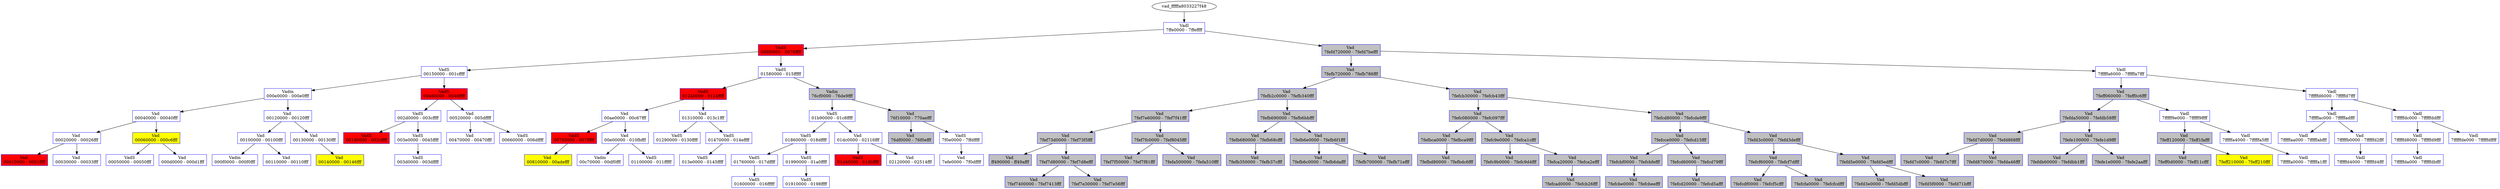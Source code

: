 /* Pid:    660 */
digraph processtree {
graph [rankdir = "TB"];
vad_fffffa8033227f48 -> vad_fffffa80340d8550
vad_fffffa80340d8550 [label = "{ Vadl\n7ffe0000 - 7ffeffff }"shape = "record" color = "blue" style = "filled" fillcolor = "white"];
vad_fffffa80340d8550 -> vad_fffffa8033666510
vad_fffffa8033666510 [label = "{ VadS\n006f0000 - 0076ffff }"shape = "record" color = "blue" style = "filled" fillcolor = "red"];
vad_fffffa8033666510 -> vad_fffffa803256cec0
vad_fffffa803256cec0 [label = "{ VadS\n00150000 - 001cffff }"shape = "record" color = "blue" style = "filled" fillcolor = "white"];
vad_fffffa803256cec0 -> vad_fffffa8033237f70
vad_fffffa8033237f70 [label = "{ Vadm\n000e0000 - 000e0fff }"shape = "record" color = "blue" style = "filled" fillcolor = "white"];
vad_fffffa8033237f70 -> vad_fffffa803314a890
vad_fffffa803314a890 [label = "{ Vad \n00040000 - 00040fff }"shape = "record" color = "blue" style = "filled" fillcolor = "white"];
vad_fffffa803314a890 -> vad_fffffa8033237940
vad_fffffa8033237940 [label = "{ Vad \n00020000 - 00026fff }"shape = "record" color = "blue" style = "filled" fillcolor = "white"];
vad_fffffa8033237940 -> vad_fffffa80331e6e20
vad_fffffa80331e6e20 [label = "{ Vad \n00010000 - 0001ffff }"shape = "record" color = "blue" style = "filled" fillcolor = "red"];
vad_fffffa8033237940 -> vad_fffffa803321fd70
vad_fffffa803321fd70 [label = "{ Vad \n00030000 - 00033fff }"shape = "record" color = "blue" style = "filled" fillcolor = "white"];
vad_fffffa803314a890 -> vad_fffffa80331e62f0
vad_fffffa80331e62f0 [label = "{ Vad \n00060000 - 000c6fff }"shape = "record" color = "blue" style = "filled" fillcolor = "yellow"];
vad_fffffa80331e62f0 -> vad_fffffa80331b11f0
vad_fffffa80331b11f0 [label = "{ VadS\n00050000 - 00050fff }"shape = "record" color = "blue" style = "filled" fillcolor = "white"];
vad_fffffa80331e62f0 -> vad_fffffa80331e9300
vad_fffffa80331e9300 [label = "{ Vad \n000d0000 - 000d1fff }"shape = "record" color = "blue" style = "filled" fillcolor = "white"];
vad_fffffa8033237f70 -> vad_fffffa80332f6590
vad_fffffa80332f6590 [label = "{ Vad \n00120000 - 00120fff }"shape = "record" color = "blue" style = "filled" fillcolor = "white"];
vad_fffffa80332f6590 -> vad_fffffa80323ec620
vad_fffffa80323ec620 [label = "{ Vad \n00100000 - 00100fff }"shape = "record" color = "blue" style = "filled" fillcolor = "white"];
vad_fffffa80323ec620 -> vad_fffffa8033239ee0
vad_fffffa8033239ee0 [label = "{ Vadm\n000f0000 - 000f0fff }"shape = "record" color = "blue" style = "filled" fillcolor = "white"];
vad_fffffa80323ec620 -> vad_fffffa8033297bd0
vad_fffffa8033297bd0 [label = "{ Vad \n00110000 - 00110fff }"shape = "record" color = "blue" style = "filled" fillcolor = "white"];
vad_fffffa80332f6590 -> vad_fffffa80332f63d0
vad_fffffa80332f63d0 [label = "{ Vad \n00130000 - 00130fff }"shape = "record" color = "blue" style = "filled" fillcolor = "white"];
vad_fffffa80332f63d0 -> vad_fffffa80332f61f0
vad_fffffa80332f61f0 [label = "{ Vad \n00140000 - 00146fff }"shape = "record" color = "blue" style = "filled" fillcolor = "yellow"];
vad_fffffa803256cec0 -> vad_fffffa803320ab80
vad_fffffa803320ab80 [label = "{ VadS\n00460000 - 0046ffff }"shape = "record" color = "blue" style = "filled" fillcolor = "red"];
vad_fffffa803320ab80 -> vad_fffffa8033beebd0
vad_fffffa8033beebd0 [label = "{ VadS\n002d0000 - 003cffff }"shape = "record" color = "blue" style = "filled" fillcolor = "white"];
vad_fffffa8033beebd0 -> vad_fffffa8032a2b7f0
vad_fffffa8032a2b7f0 [label = "{ VadS\n001d0000 - 002cffff }"shape = "record" color = "blue" style = "filled" fillcolor = "red"];
vad_fffffa8033beebd0 -> vad_fffffa803324b0e0
vad_fffffa803324b0e0 [label = "{ VadS\n003e0000 - 0045ffff }"shape = "record" color = "blue" style = "filled" fillcolor = "white"];
vad_fffffa803324b0e0 -> vad_fffffa80332c77a0
vad_fffffa80332c77a0 [label = "{ VadS\n003d0000 - 003dffff }"shape = "record" color = "blue" style = "filled" fillcolor = "white"];
vad_fffffa803320ab80 -> vad_fffffa8033239830
vad_fffffa8033239830 [label = "{ Vad \n00520000 - 005dffff }"shape = "record" color = "blue" style = "filled" fillcolor = "white"];
vad_fffffa8033239830 -> vad_fffffa80336844b0
vad_fffffa80336844b0 [label = "{ Vad \n00470000 - 00470fff }"shape = "record" color = "blue" style = "filled" fillcolor = "white"];
vad_fffffa8033239830 -> vad_fffffa803359b0d0
vad_fffffa803359b0d0 [label = "{ VadS\n00660000 - 006dffff }"shape = "record" color = "blue" style = "filled" fillcolor = "white"];
vad_fffffa8033666510 -> vad_fffffa8033183e60
vad_fffffa8033183e60 [label = "{ VadS\n01580000 - 015fffff }"shape = "record" color = "blue" style = "filled" fillcolor = "white"];
vad_fffffa8033183e60 -> vad_fffffa8033199190
vad_fffffa8033199190 [label = "{ VadS\n01240000 - 0124ffff }"shape = "record" color = "blue" style = "filled" fillcolor = "red"];
vad_fffffa8033199190 -> vad_fffffa80331c30d0
vad_fffffa80331c30d0 [label = "{ Vad \n00ae0000 - 00c67fff }"shape = "record" color = "blue" style = "filled" fillcolor = "white"];
vad_fffffa80331c30d0 -> vad_fffffa8033247ec0
vad_fffffa8033247ec0 [label = "{ VadS\n00780000 - 007fffff }"shape = "record" color = "blue" style = "filled" fillcolor = "red"];
vad_fffffa8033247ec0 -> vad_fffffa8033212c30
vad_fffffa8033212c30 [label = "{ Vad \n00810000 - 00adefff }"shape = "record" color = "blue" style = "filled" fillcolor = "yellow"];
vad_fffffa80331c30d0 -> vad_fffffa8033239960
vad_fffffa8033239960 [label = "{ Vad \n00e00000 - 010fbfff }"shape = "record" color = "blue" style = "filled" fillcolor = "white"];
vad_fffffa8033239960 -> vad_fffffa80332398c0
vad_fffffa80332398c0 [label = "{ Vadm\n00c70000 - 00df0fff }"shape = "record" color = "blue" style = "filled" fillcolor = "white"];
vad_fffffa8033239960 -> vad_fffffa8033619d70
vad_fffffa8033619d70 [label = "{ VadS\n01100000 - 011fffff }"shape = "record" color = "blue" style = "filled" fillcolor = "white"];
vad_fffffa8033199190 -> vad_fffffa803118b170
vad_fffffa803118b170 [label = "{ Vad \n01310000 - 013c1fff }"shape = "record" color = "blue" style = "filled" fillcolor = "white"];
vad_fffffa803118b170 -> vad_fffffa8033147190
vad_fffffa8033147190 [label = "{ VadS\n01290000 - 0130ffff }"shape = "record" color = "blue" style = "filled" fillcolor = "white"];
vad_fffffa803118b170 -> vad_fffffa8033174560
vad_fffffa8033174560 [label = "{ VadS\n01470000 - 014effff }"shape = "record" color = "blue" style = "filled" fillcolor = "white"];
vad_fffffa8033174560 -> vad_fffffa80316427b0
vad_fffffa80316427b0 [label = "{ VadS\n013e0000 - 0145ffff }"shape = "record" color = "blue" style = "filled" fillcolor = "white"];
vad_fffffa8033183e60 -> vad_fffffa80331c3ed0
vad_fffffa80331c3ed0 [label = "{ Vadm\n76cf0000 - 76de9fff }"shape = "record" color = "blue" style = "filled" fillcolor = "gray"];
vad_fffffa80331c3ed0 -> vad_fffffa8033369230
vad_fffffa8033369230 [label = "{ VadS\n01b90000 - 01c8ffff }"shape = "record" color = "blue" style = "filled" fillcolor = "white"];
vad_fffffa8033369230 -> vad_fffffa80326cfec0
vad_fffffa80326cfec0 [label = "{ VadS\n01860000 - 018dffff }"shape = "record" color = "blue" style = "filled" fillcolor = "white"];
vad_fffffa80326cfec0 -> vad_fffffa8033249880
vad_fffffa8033249880 [label = "{ VadS\n01760000 - 017dffff }"shape = "record" color = "blue" style = "filled" fillcolor = "white"];
vad_fffffa8033249880 -> vad_fffffa8033349fc0
vad_fffffa8033349fc0 [label = "{ VadS\n01600000 - 016fffff }"shape = "record" color = "blue" style = "filled" fillcolor = "white"];
vad_fffffa80326cfec0 -> vad_fffffa803217d5c0
vad_fffffa803217d5c0 [label = "{ VadS\n01990000 - 01a0ffff }"shape = "record" color = "blue" style = "filled" fillcolor = "white"];
vad_fffffa803217d5c0 -> vad_fffffa80331f6230
vad_fffffa80331f6230 [label = "{ VadS\n01910000 - 0198ffff }"shape = "record" color = "blue" style = "filled" fillcolor = "white"];
vad_fffffa8033369230 -> vad_fffffa80325c9580
vad_fffffa80325c9580 [label = "{ Vad \n01dc0000 - 02116fff }"shape = "record" color = "blue" style = "filled" fillcolor = "white"];
vad_fffffa80325c9580 -> vad_fffffa8033665ee0
vad_fffffa8033665ee0 [label = "{ VadS\n01d40000 - 01dbffff }"shape = "record" color = "blue" style = "filled" fillcolor = "red"];
vad_fffffa80325c9580 -> vad_fffffa80316b2190
vad_fffffa80316b2190 [label = "{ Vad \n02120000 - 02514fff }"shape = "record" color = "blue" style = "filled" fillcolor = "white"];
vad_fffffa80331c3ed0 -> vad_fffffa803317c920
vad_fffffa803317c920 [label = "{ Vad \n76f10000 - 770aefff }"shape = "record" color = "blue" style = "filled" fillcolor = "gray"];
vad_fffffa803317c920 -> vad_fffffa803246de60
vad_fffffa803246de60 [label = "{ Vad \n76df0000 - 76f0efff }"shape = "record" color = "blue" style = "filled" fillcolor = "gray"];
vad_fffffa803317c920 -> vad_fffffa8033209520
vad_fffffa8033209520 [label = "{ VadS\n7f0e0000 - 7ffdffff }"shape = "record" color = "blue" style = "filled" fillcolor = "white"];
vad_fffffa8033209520 -> vad_fffffa8033209ef0
vad_fffffa8033209ef0 [label = "{ Vad \n7efe0000 - 7f0dffff }"shape = "record" color = "blue" style = "filled" fillcolor = "white"];
vad_fffffa80340d8550 -> vad_fffffa803240bba0
vad_fffffa803240bba0 [label = "{ Vad \n7fefd720000 - 7fefd7befff }"shape = "record" color = "blue" style = "filled" fillcolor = "gray"];
vad_fffffa803240bba0 -> vad_fffffa80331c1240
vad_fffffa80331c1240 [label = "{ Vad \n7fefb720000 - 7fefb786fff }"shape = "record" color = "blue" style = "filled" fillcolor = "gray"];
vad_fffffa80331c1240 -> vad_fffffa8032552b20
vad_fffffa8032552b20 [label = "{ Vad \n7fefb2c0000 - 7fefb340fff }"shape = "record" color = "blue" style = "filled" fillcolor = "gray"];
vad_fffffa8032552b20 -> vad_fffffa8033685380
vad_fffffa8033685380 [label = "{ Vad \n7fef7e60000 - 7fef7f41fff }"shape = "record" color = "blue" style = "filled" fillcolor = "gray"];
vad_fffffa8033685380 -> vad_fffffa8033533bd0
vad_fffffa8033533bd0 [label = "{ Vad \n7fef73d0000 - 7fef73f5fff }"shape = "record" color = "blue" style = "filled" fillcolor = "gray"];
vad_fffffa8033533bd0 -> vad_fffffa80331e4f80
vad_fffffa80331e4f80 [label = "{ Vad \nff490000 - ff49afff }"shape = "record" color = "blue" style = "filled" fillcolor = "gray"];
vad_fffffa8033533bd0 -> vad_fffffa803366c580
vad_fffffa803366c580 [label = "{ Vad \n7fef7d80000 - 7fef7d8efff }"shape = "record" color = "blue" style = "filled" fillcolor = "gray"];
vad_fffffa803366c580 -> vad_fffffa803100cf80
vad_fffffa803100cf80 [label = "{ Vad \n7fef7400000 - 7fef7413fff }"shape = "record" color = "blue" style = "filled" fillcolor = "gray"];
vad_fffffa803366c580 -> vad_fffffa8033689470
vad_fffffa8033689470 [label = "{ Vad \n7fef7e30000 - 7fef7e56fff }"shape = "record" color = "blue" style = "filled" fillcolor = "gray"];
vad_fffffa8033685380 -> vad_fffffa80336955e0
vad_fffffa80336955e0 [label = "{ Vad \n7fef7fc0000 - 7fef8045fff }"shape = "record" color = "blue" style = "filled" fillcolor = "gray"];
vad_fffffa80336955e0 -> vad_fffffa80336842b0
vad_fffffa80336842b0 [label = "{ Vad \n7fef7f50000 - 7fef7f81fff }"shape = "record" color = "blue" style = "filled" fillcolor = "gray"];
vad_fffffa80336955e0 -> vad_fffffa80316fbd30
vad_fffffa80316fbd30 [label = "{ Vad \n7fefa500000 - 7fefa510fff }"shape = "record" color = "blue" style = "filled" fillcolor = "gray"];
vad_fffffa8032552b20 -> vad_fffffa8033247800
vad_fffffa8033247800 [label = "{ Vad \n7fefb690000 - 7fefb6bbfff }"shape = "record" color = "blue" style = "filled" fillcolor = "gray"];
vad_fffffa8033247800 -> vad_fffffa80332372c0
vad_fffffa80332372c0 [label = "{ Vad \n7fefb680000 - 7fefb68cfff }"shape = "record" color = "blue" style = "filled" fillcolor = "gray"];
vad_fffffa80332372c0 -> vad_fffffa80336817f0
vad_fffffa80336817f0 [label = "{ Vad \n7fefb350000 - 7fefb37cfff }"shape = "record" color = "blue" style = "filled" fillcolor = "gray"];
vad_fffffa8033247800 -> vad_fffffa80323bf8a0
vad_fffffa80323bf8a0 [label = "{ Vad \n7fefb6e0000 - 7fefb6f1fff }"shape = "record" color = "blue" style = "filled" fillcolor = "gray"];
vad_fffffa80323bf8a0 -> vad_fffffa8033239c50
vad_fffffa8033239c50 [label = "{ Vad \n7fefb6c0000 - 7fefb6dafff }"shape = "record" color = "blue" style = "filled" fillcolor = "gray"];
vad_fffffa80323bf8a0 -> vad_fffffa80323bfbe0
vad_fffffa80323bfbe0 [label = "{ Vad \n7fefb700000 - 7fefb71efff }"shape = "record" color = "blue" style = "filled" fillcolor = "gray"];
vad_fffffa80331c1240 -> vad_fffffa8033219360
vad_fffffa8033219360 [label = "{ Vad \n7fefcb30000 - 7fefcb43fff }"shape = "record" color = "blue" style = "filled" fillcolor = "gray"];
vad_fffffa8033219360 -> vad_fffffa803368a930
vad_fffffa803368a930 [label = "{ Vad \n7fefc080000 - 7fefc097fff }"shape = "record" color = "blue" style = "filled" fillcolor = "gray"];
vad_fffffa803368a930 -> vad_fffffa8032be7200
vad_fffffa8032be7200 [label = "{ Vad \n7fefbca0000 - 7fefbca9fff }"shape = "record" color = "blue" style = "filled" fillcolor = "gray"];
vad_fffffa8032be7200 -> vad_fffffa803358e010
vad_fffffa803358e010 [label = "{ Vad \n7fefbd80000 - 7fefbdc6fff }"shape = "record" color = "blue" style = "filled" fillcolor = "gray"];
vad_fffffa803368a930 -> vad_fffffa80332475b0
vad_fffffa80332475b0 [label = "{ Vad \n7fefc9e0000 - 7fefca1cfff }"shape = "record" color = "blue" style = "filled" fillcolor = "gray"];
vad_fffffa80332475b0 -> vad_fffffa8033215d70
vad_fffffa8033215d70 [label = "{ Vad \n7fefc9b0000 - 7fefc9d4fff }"shape = "record" color = "blue" style = "filled" fillcolor = "gray"];
vad_fffffa80332475b0 -> vad_fffffa80331e4d60
vad_fffffa80331e4d60 [label = "{ Vad \n7fefca20000 - 7fefca2efff }"shape = "record" color = "blue" style = "filled" fillcolor = "gray"];
vad_fffffa80331e4d60 -> vad_fffffa80334ff6d0
vad_fffffa80334ff6d0 [label = "{ Vad \n7fefcad0000 - 7fefcb26fff }"shape = "record" color = "blue" style = "filled" fillcolor = "gray"];
vad_fffffa8033219360 -> vad_fffffa803320abd0
vad_fffffa803320abd0 [label = "{ Vad \n7fefcd80000 - 7fefcde9fff }"shape = "record" color = "blue" style = "filled" fillcolor = "gray"];
vad_fffffa803320abd0 -> vad_fffffa803324cca0
vad_fffffa803324cca0 [label = "{ Vad \n7fefcce0000 - 7fefcd15fff }"shape = "record" color = "blue" style = "filled" fillcolor = "gray"];
vad_fffffa803324cca0 -> vad_fffffa8033246840
vad_fffffa8033246840 [label = "{ Vad \n7fefcbf0000 - 7fefcbfefff }"shape = "record" color = "blue" style = "filled" fillcolor = "gray"];
vad_fffffa8033246840 -> vad_fffffa80331b0e10
vad_fffffa80331b0e10 [label = "{ Vad \n7fefcbe0000 - 7fefcbeefff }"shape = "record" color = "blue" style = "filled" fillcolor = "gray"];
vad_fffffa803324cca0 -> vad_fffffa803324acf0
vad_fffffa803324acf0 [label = "{ Vad \n7fefcd60000 - 7fefcd79fff }"shape = "record" color = "blue" style = "filled" fillcolor = "gray"];
vad_fffffa803324acf0 -> vad_fffffa80331a37f0
vad_fffffa80331a37f0 [label = "{ Vad \n7fefcd20000 - 7fefcd5afff }"shape = "record" color = "blue" style = "filled" fillcolor = "gray"];
vad_fffffa803320abd0 -> vad_fffffa803240bb10
vad_fffffa803240bb10 [label = "{ Vad \n7fefd3c0000 - 7fefd3defff }"shape = "record" color = "blue" style = "filled" fillcolor = "gray"];
vad_fffffa803240bb10 -> vad_fffffa80332393b0
vad_fffffa80332393b0 [label = "{ Vad \n7fefcf60000 - 7fefcf7dfff }"shape = "record" color = "blue" style = "filled" fillcolor = "gray"];
vad_fffffa80332393b0 -> vad_fffffa80331c87b0
vad_fffffa80331c87b0 [label = "{ Vad \n7fefcdf0000 - 7fefcf5cfff }"shape = "record" color = "blue" style = "filled" fillcolor = "gray"];
vad_fffffa80332393b0 -> vad_fffffa8033239010
vad_fffffa8033239010 [label = "{ Vad \n7fefcfa0000 - 7fefcfcdfff }"shape = "record" color = "blue" style = "filled" fillcolor = "gray"];
vad_fffffa803240bb10 -> vad_fffffa8033219240
vad_fffffa8033219240 [label = "{ Vad \n7fefd5e0000 - 7fefd5edfff }"shape = "record" color = "blue" style = "filled" fillcolor = "gray"];
vad_fffffa8033219240 -> vad_fffffa8033249b60
vad_fffffa8033249b60 [label = "{ Vad \n7fefd3e0000 - 7fefd5dbfff }"shape = "record" color = "blue" style = "filled" fillcolor = "gray"];
vad_fffffa8033219240 -> vad_fffffa803320f360
vad_fffffa803320f360 [label = "{ Vad \n7fefd5f0000 - 7fefd71bfff }"shape = "record" color = "blue" style = "filled" fillcolor = "gray"];
vad_fffffa803240bba0 -> vad_fffffa803324d9d0
vad_fffffa803324d9d0 [label = "{ Vadl\n7fffffa6000 - 7fffffa7fff }"shape = "record" color = "blue" style = "filled" fillcolor = "white"];
vad_fffffa803324d9d0 -> vad_fffffa80332192d0
vad_fffffa80332192d0 [label = "{ Vad \n7feff060000 - 7feff0c6fff }"shape = "record" color = "blue" style = "filled" fillcolor = "gray"];
vad_fffffa80332192d0 -> vad_fffffa8033239e50
vad_fffffa8033239e50 [label = "{ Vad \n7fefda50000 - 7fefdb58fff }"shape = "record" color = "blue" style = "filled" fillcolor = "gray"];
vad_fffffa8033239e50 -> vad_fffffa80332f6500
vad_fffffa80332f6500 [label = "{ Vad \n7fefd7d0000 - 7fefd868fff }"shape = "record" color = "blue" style = "filled" fillcolor = "gray"];
vad_fffffa80332f6500 -> vad_fffffa80336887f0
vad_fffffa80336887f0 [label = "{ Vad \n7fefd7c0000 - 7fefd7c7fff }"shape = "record" color = "blue" style = "filled" fillcolor = "gray"];
vad_fffffa80332f6500 -> vad_fffffa8033247520
vad_fffffa8033247520 [label = "{ Vad \n7fefd870000 - 7fefda46fff }"shape = "record" color = "blue" style = "filled" fillcolor = "gray"];
vad_fffffa8033239e50 -> vad_fffffa8033248f80
vad_fffffa8033248f80 [label = "{ Vad \n7fefe100000 - 7fefe1d9fff }"shape = "record" color = "blue" style = "filled" fillcolor = "gray"];
vad_fffffa8033248f80 -> vad_fffffa8033681760
vad_fffffa8033681760 [label = "{ Vad \n7fefdb60000 - 7fefdbb1fff }"shape = "record" color = "blue" style = "filled" fillcolor = "gray"];
vad_fffffa8033248f80 -> vad_fffffa80331c3010
vad_fffffa80331c3010 [label = "{ Vad \n7fefe1e0000 - 7fefe2aafff }"shape = "record" color = "blue" style = "filled" fillcolor = "gray"];
vad_fffffa80332192d0 -> vad_fffffa80331c9470
vad_fffffa80331c9470 [label = "{ Vadl\n7fffff9e000 - 7fffff9ffff }"shape = "record" color = "blue" style = "filled" fillcolor = "white"];
vad_fffffa80331c9470 -> vad_fffffa80332378b0
vad_fffffa80332378b0 [label = "{ Vad \n7feff120000 - 7feff1fafff }"shape = "record" color = "blue" style = "filled" fillcolor = "gray"];
vad_fffffa80332378b0 -> vad_fffffa8033494b40
vad_fffffa8033494b40 [label = "{ Vad \n7feff0d0000 - 7feff11cfff }"shape = "record" color = "blue" style = "filled" fillcolor = "gray"];
vad_fffffa80332378b0 -> vad_fffffa803317ae20
vad_fffffa803317ae20 [label = "{ Vad \n7feff210000 - 7feff210fff }"shape = "record" color = "blue" style = "filled" fillcolor = "yellow"];
vad_fffffa80331c9470 -> vad_fffffa803324d530
vad_fffffa803324d530 [label = "{ Vadl\n7fffffa4000 - 7fffffa5fff }"shape = "record" color = "blue" style = "filled" fillcolor = "white"];
vad_fffffa803324d530 -> vad_fffffa80331cb720
vad_fffffa80331cb720 [label = "{ Vadl\n7fffffa0000 - 7fffffa1fff }"shape = "record" color = "blue" style = "filled" fillcolor = "white"];
vad_fffffa803324d9d0 -> vad_fffffa8033239bb0
vad_fffffa8033239bb0 [label = "{ Vadl\n7fffffd6000 - 7fffffd7fff }"shape = "record" color = "blue" style = "filled" fillcolor = "white"];
vad_fffffa8033239bb0 -> vad_fffffa803332e910
vad_fffffa803332e910 [label = "{ Vadl\n7fffffac000 - 7fffffadfff }"shape = "record" color = "blue" style = "filled" fillcolor = "white"];
vad_fffffa803332e910 -> vad_fffffa80332467a0
vad_fffffa80332467a0 [label = "{ Vadl\n7fffffaa000 - 7fffffabfff }"shape = "record" color = "blue" style = "filled" fillcolor = "white"];
vad_fffffa803332e910 -> vad_fffffa803317c220
vad_fffffa803317c220 [label = "{ Vad \n7fffffb0000 - 7fffffd2fff }"shape = "record" color = "blue" style = "filled" fillcolor = "white"];
vad_fffffa803317c220 -> vad_fffffa8033208460
vad_fffffa8033208460 [label = "{ Vadl\n7fffffd4000 - 7fffffd4fff }"shape = "record" color = "blue" style = "filled" fillcolor = "white"];
vad_fffffa8033239bb0 -> vad_fffffa8031ad1170
vad_fffffa8031ad1170 [label = "{ Vadl\n7fffffdc000 - 7fffffddfff }"shape = "record" color = "blue" style = "filled" fillcolor = "white"];
vad_fffffa8031ad1170 -> vad_fffffa803324a520
vad_fffffa803324a520 [label = "{ Vadl\n7fffffd8000 - 7fffffd9fff }"shape = "record" color = "blue" style = "filled" fillcolor = "white"];
vad_fffffa803324a520 -> vad_fffffa803246e1b0
vad_fffffa803246e1b0 [label = "{ Vadl\n7fffffda000 - 7fffffdbfff }"shape = "record" color = "blue" style = "filled" fillcolor = "white"];
vad_fffffa8031ad1170 -> vad_fffffa803320e8f0
vad_fffffa803320e8f0 [label = "{ Vadl\n7fffffde000 - 7fffffdffff }"shape = "record" color = "blue" style = "filled" fillcolor = "white"];
}
